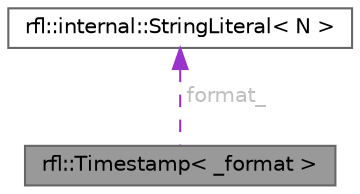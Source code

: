 digraph "rfl::Timestamp&lt; _format &gt;"
{
 // LATEX_PDF_SIZE
  bgcolor="transparent";
  edge [fontname=Helvetica,fontsize=10,labelfontname=Helvetica,labelfontsize=10];
  node [fontname=Helvetica,fontsize=10,shape=box,height=0.2,width=0.4];
  Node1 [id="Node000001",label="rfl::Timestamp\< _format \>",height=0.2,width=0.4,color="gray40", fillcolor="grey60", style="filled", fontcolor="black",tooltip="For serializing and deserializing time stamps."];
  Node2 -> Node1 [id="edge1_Node000001_Node000002",dir="back",color="darkorchid3",style="dashed",tooltip=" ",label=" format_",fontcolor="grey" ];
  Node2 [id="Node000002",label="rfl::internal::StringLiteral\< N \>",height=0.2,width=0.4,color="gray40", fillcolor="white", style="filled",URL="$structrfl_1_1internal_1_1_string_literal.html",tooltip=" "];
}
